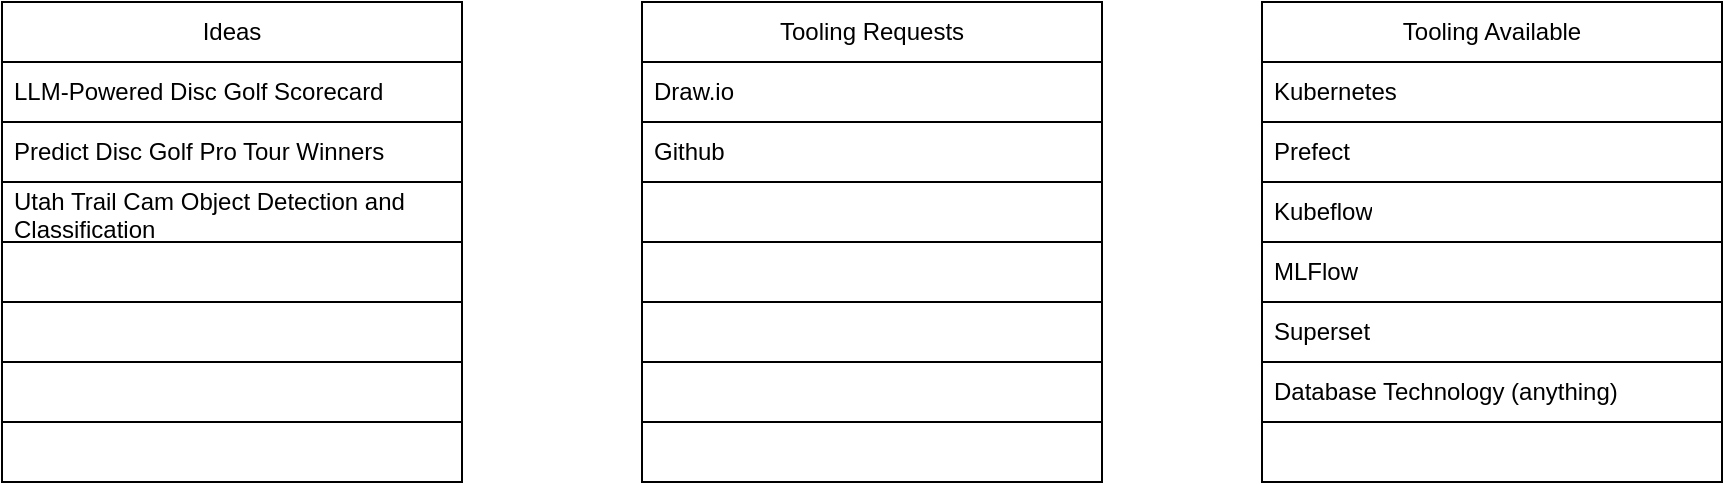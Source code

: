 <mxfile version="23.0.0" type="github">
  <diagram name="Page-1" id="XSdtFabrxx90303EXynr">
    <mxGraphModel dx="817" dy="667" grid="1" gridSize="10" guides="1" tooltips="1" connect="1" arrows="1" fold="1" page="1" pageScale="1" pageWidth="850" pageHeight="1100" math="0" shadow="0">
      <root>
        <mxCell id="0" />
        <mxCell id="1" parent="0" />
        <mxCell id="siE9rDz-toPRVCh__IuC-2" value="Ideas" style="swimlane;fontStyle=0;childLayout=stackLayout;horizontal=1;startSize=30;horizontalStack=0;resizeParent=1;resizeParentMax=0;resizeLast=0;collapsible=1;marginBottom=0;whiteSpace=wrap;html=1;strokeColor=default;" vertex="1" parent="1">
          <mxGeometry x="490" y="280" width="230" height="240" as="geometry" />
        </mxCell>
        <mxCell id="siE9rDz-toPRVCh__IuC-3" value="LLM-Powered Disc Golf Scorecard" style="text;strokeColor=default;fillColor=none;align=left;verticalAlign=middle;spacingLeft=4;spacingRight=4;overflow=hidden;points=[[0,0.5],[1,0.5]];portConstraint=eastwest;rotatable=0;whiteSpace=wrap;html=1;" vertex="1" parent="siE9rDz-toPRVCh__IuC-2">
          <mxGeometry y="30" width="230" height="30" as="geometry" />
        </mxCell>
        <mxCell id="siE9rDz-toPRVCh__IuC-4" value="Predict Disc Golf Pro Tour Winners" style="text;strokeColor=default;fillColor=none;align=left;verticalAlign=middle;spacingLeft=4;spacingRight=4;overflow=hidden;points=[[0,0.5],[1,0.5]];portConstraint=eastwest;rotatable=0;whiteSpace=wrap;html=1;" vertex="1" parent="siE9rDz-toPRVCh__IuC-2">
          <mxGeometry y="60" width="230" height="30" as="geometry" />
        </mxCell>
        <mxCell id="siE9rDz-toPRVCh__IuC-5" value="Utah Trail Cam Object Detection and Classification" style="text;strokeColor=none;fillColor=none;align=left;verticalAlign=middle;spacingLeft=4;spacingRight=4;overflow=hidden;points=[[0,0.5],[1,0.5]];portConstraint=eastwest;rotatable=0;whiteSpace=wrap;html=1;" vertex="1" parent="siE9rDz-toPRVCh__IuC-2">
          <mxGeometry y="90" width="230" height="30" as="geometry" />
        </mxCell>
        <mxCell id="siE9rDz-toPRVCh__IuC-24" style="text;strokeColor=default;fillColor=none;align=left;verticalAlign=middle;spacingLeft=4;spacingRight=4;overflow=hidden;points=[[0,0.5],[1,0.5]];portConstraint=eastwest;rotatable=0;whiteSpace=wrap;html=1;" vertex="1" parent="siE9rDz-toPRVCh__IuC-2">
          <mxGeometry y="120" width="230" height="30" as="geometry" />
        </mxCell>
        <mxCell id="siE9rDz-toPRVCh__IuC-25" style="text;strokeColor=default;fillColor=none;align=left;verticalAlign=middle;spacingLeft=4;spacingRight=4;overflow=hidden;points=[[0,0.5],[1,0.5]];portConstraint=eastwest;rotatable=0;whiteSpace=wrap;html=1;" vertex="1" parent="siE9rDz-toPRVCh__IuC-2">
          <mxGeometry y="150" width="230" height="30" as="geometry" />
        </mxCell>
        <mxCell id="siE9rDz-toPRVCh__IuC-26" style="text;strokeColor=default;fillColor=none;align=left;verticalAlign=middle;spacingLeft=4;spacingRight=4;overflow=hidden;points=[[0,0.5],[1,0.5]];portConstraint=eastwest;rotatable=0;whiteSpace=wrap;html=1;" vertex="1" parent="siE9rDz-toPRVCh__IuC-2">
          <mxGeometry y="180" width="230" height="30" as="geometry" />
        </mxCell>
        <mxCell id="siE9rDz-toPRVCh__IuC-31" style="text;strokeColor=default;fillColor=none;align=left;verticalAlign=middle;spacingLeft=4;spacingRight=4;overflow=hidden;points=[[0,0.5],[1,0.5]];portConstraint=eastwest;rotatable=0;whiteSpace=wrap;html=1;" vertex="1" parent="siE9rDz-toPRVCh__IuC-2">
          <mxGeometry y="210" width="230" height="30" as="geometry" />
        </mxCell>
        <mxCell id="siE9rDz-toPRVCh__IuC-6" value="Tooling Available" style="swimlane;fontStyle=0;childLayout=stackLayout;horizontal=1;startSize=30;horizontalStack=0;resizeParent=1;resizeParentMax=0;resizeLast=0;collapsible=1;marginBottom=0;whiteSpace=wrap;html=1;" vertex="1" parent="1">
          <mxGeometry x="1120" y="280" width="230" height="240" as="geometry" />
        </mxCell>
        <mxCell id="siE9rDz-toPRVCh__IuC-7" value="Kubernetes" style="text;strokeColor=default;fillColor=none;align=left;verticalAlign=middle;spacingLeft=4;spacingRight=4;overflow=hidden;points=[[0,0.5],[1,0.5]];portConstraint=eastwest;rotatable=0;whiteSpace=wrap;html=1;" vertex="1" parent="siE9rDz-toPRVCh__IuC-6">
          <mxGeometry y="30" width="230" height="30" as="geometry" />
        </mxCell>
        <mxCell id="siE9rDz-toPRVCh__IuC-8" value="Prefect" style="text;strokeColor=default;fillColor=none;align=left;verticalAlign=middle;spacingLeft=4;spacingRight=4;overflow=hidden;points=[[0,0.5],[1,0.5]];portConstraint=eastwest;rotatable=0;whiteSpace=wrap;html=1;" vertex="1" parent="siE9rDz-toPRVCh__IuC-6">
          <mxGeometry y="60" width="230" height="30" as="geometry" />
        </mxCell>
        <mxCell id="siE9rDz-toPRVCh__IuC-9" value="Kubeflow" style="text;strokeColor=none;fillColor=none;align=left;verticalAlign=middle;spacingLeft=4;spacingRight=4;overflow=hidden;points=[[0,0.5],[1,0.5]];portConstraint=eastwest;rotatable=0;whiteSpace=wrap;html=1;" vertex="1" parent="siE9rDz-toPRVCh__IuC-6">
          <mxGeometry y="90" width="230" height="30" as="geometry" />
        </mxCell>
        <mxCell id="siE9rDz-toPRVCh__IuC-12" value="MLFlow" style="text;strokeColor=default;fillColor=none;align=left;verticalAlign=middle;spacingLeft=4;spacingRight=4;overflow=hidden;points=[[0,0.5],[1,0.5]];portConstraint=eastwest;rotatable=0;whiteSpace=wrap;html=1;" vertex="1" parent="siE9rDz-toPRVCh__IuC-6">
          <mxGeometry y="120" width="230" height="30" as="geometry" />
        </mxCell>
        <mxCell id="siE9rDz-toPRVCh__IuC-13" value="Superset" style="text;strokeColor=default;fillColor=none;align=left;verticalAlign=middle;spacingLeft=4;spacingRight=4;overflow=hidden;points=[[0,0.5],[1,0.5]];portConstraint=eastwest;rotatable=0;whiteSpace=wrap;html=1;" vertex="1" parent="siE9rDz-toPRVCh__IuC-6">
          <mxGeometry y="150" width="230" height="30" as="geometry" />
        </mxCell>
        <mxCell id="siE9rDz-toPRVCh__IuC-14" value="Database Technology (anything)" style="text;strokeColor=default;fillColor=none;align=left;verticalAlign=middle;spacingLeft=4;spacingRight=4;overflow=hidden;points=[[0,0.5],[1,0.5]];portConstraint=eastwest;rotatable=0;whiteSpace=wrap;html=1;" vertex="1" parent="siE9rDz-toPRVCh__IuC-6">
          <mxGeometry y="180" width="230" height="30" as="geometry" />
        </mxCell>
        <mxCell id="siE9rDz-toPRVCh__IuC-15" style="text;strokeColor=default;fillColor=none;align=left;verticalAlign=middle;spacingLeft=4;spacingRight=4;overflow=hidden;points=[[0,0.5],[1,0.5]];portConstraint=eastwest;rotatable=0;whiteSpace=wrap;html=1;" vertex="1" parent="siE9rDz-toPRVCh__IuC-6">
          <mxGeometry y="210" width="230" height="30" as="geometry" />
        </mxCell>
        <mxCell id="siE9rDz-toPRVCh__IuC-16" value="Tooling Requests" style="swimlane;fontStyle=0;childLayout=stackLayout;horizontal=1;startSize=30;horizontalStack=0;resizeParent=1;resizeParentMax=0;resizeLast=0;collapsible=1;marginBottom=0;whiteSpace=wrap;html=1;" vertex="1" parent="1">
          <mxGeometry x="810" y="280" width="230" height="240" as="geometry" />
        </mxCell>
        <mxCell id="siE9rDz-toPRVCh__IuC-17" value="Draw.io" style="text;strokeColor=default;fillColor=none;align=left;verticalAlign=middle;spacingLeft=4;spacingRight=4;overflow=hidden;points=[[0,0.5],[1,0.5]];portConstraint=eastwest;rotatable=0;whiteSpace=wrap;html=1;" vertex="1" parent="siE9rDz-toPRVCh__IuC-16">
          <mxGeometry y="30" width="230" height="30" as="geometry" />
        </mxCell>
        <mxCell id="siE9rDz-toPRVCh__IuC-18" value="Github" style="text;strokeColor=default;fillColor=none;align=left;verticalAlign=middle;spacingLeft=4;spacingRight=4;overflow=hidden;points=[[0,0.5],[1,0.5]];portConstraint=eastwest;rotatable=0;whiteSpace=wrap;html=1;" vertex="1" parent="siE9rDz-toPRVCh__IuC-16">
          <mxGeometry y="60" width="230" height="30" as="geometry" />
        </mxCell>
        <mxCell id="siE9rDz-toPRVCh__IuC-23" style="text;strokeColor=default;fillColor=none;align=left;verticalAlign=middle;spacingLeft=4;spacingRight=4;overflow=hidden;points=[[0,0.5],[1,0.5]];portConstraint=eastwest;rotatable=0;whiteSpace=wrap;html=1;" vertex="1" parent="siE9rDz-toPRVCh__IuC-16">
          <mxGeometry y="90" width="230" height="30" as="geometry" />
        </mxCell>
        <mxCell id="siE9rDz-toPRVCh__IuC-27" style="text;strokeColor=default;fillColor=none;align=left;verticalAlign=middle;spacingLeft=4;spacingRight=4;overflow=hidden;points=[[0,0.5],[1,0.5]];portConstraint=eastwest;rotatable=0;whiteSpace=wrap;html=1;" vertex="1" parent="siE9rDz-toPRVCh__IuC-16">
          <mxGeometry y="120" width="230" height="30" as="geometry" />
        </mxCell>
        <mxCell id="siE9rDz-toPRVCh__IuC-28" style="text;strokeColor=default;fillColor=none;align=left;verticalAlign=middle;spacingLeft=4;spacingRight=4;overflow=hidden;points=[[0,0.5],[1,0.5]];portConstraint=eastwest;rotatable=0;whiteSpace=wrap;html=1;" vertex="1" parent="siE9rDz-toPRVCh__IuC-16">
          <mxGeometry y="150" width="230" height="30" as="geometry" />
        </mxCell>
        <mxCell id="siE9rDz-toPRVCh__IuC-29" style="text;strokeColor=default;fillColor=none;align=left;verticalAlign=middle;spacingLeft=4;spacingRight=4;overflow=hidden;points=[[0,0.5],[1,0.5]];portConstraint=eastwest;rotatable=0;whiteSpace=wrap;html=1;" vertex="1" parent="siE9rDz-toPRVCh__IuC-16">
          <mxGeometry y="180" width="230" height="30" as="geometry" />
        </mxCell>
        <mxCell id="siE9rDz-toPRVCh__IuC-30" style="text;strokeColor=default;fillColor=none;align=left;verticalAlign=middle;spacingLeft=4;spacingRight=4;overflow=hidden;points=[[0,0.5],[1,0.5]];portConstraint=eastwest;rotatable=0;whiteSpace=wrap;html=1;" vertex="1" parent="siE9rDz-toPRVCh__IuC-16">
          <mxGeometry y="210" width="230" height="30" as="geometry" />
        </mxCell>
      </root>
    </mxGraphModel>
  </diagram>
</mxfile>
